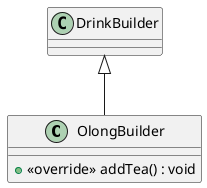 @startuml
class OlongBuilder {
    + <<override>> addTea() : void
}
DrinkBuilder <|-- OlongBuilder
@enduml
